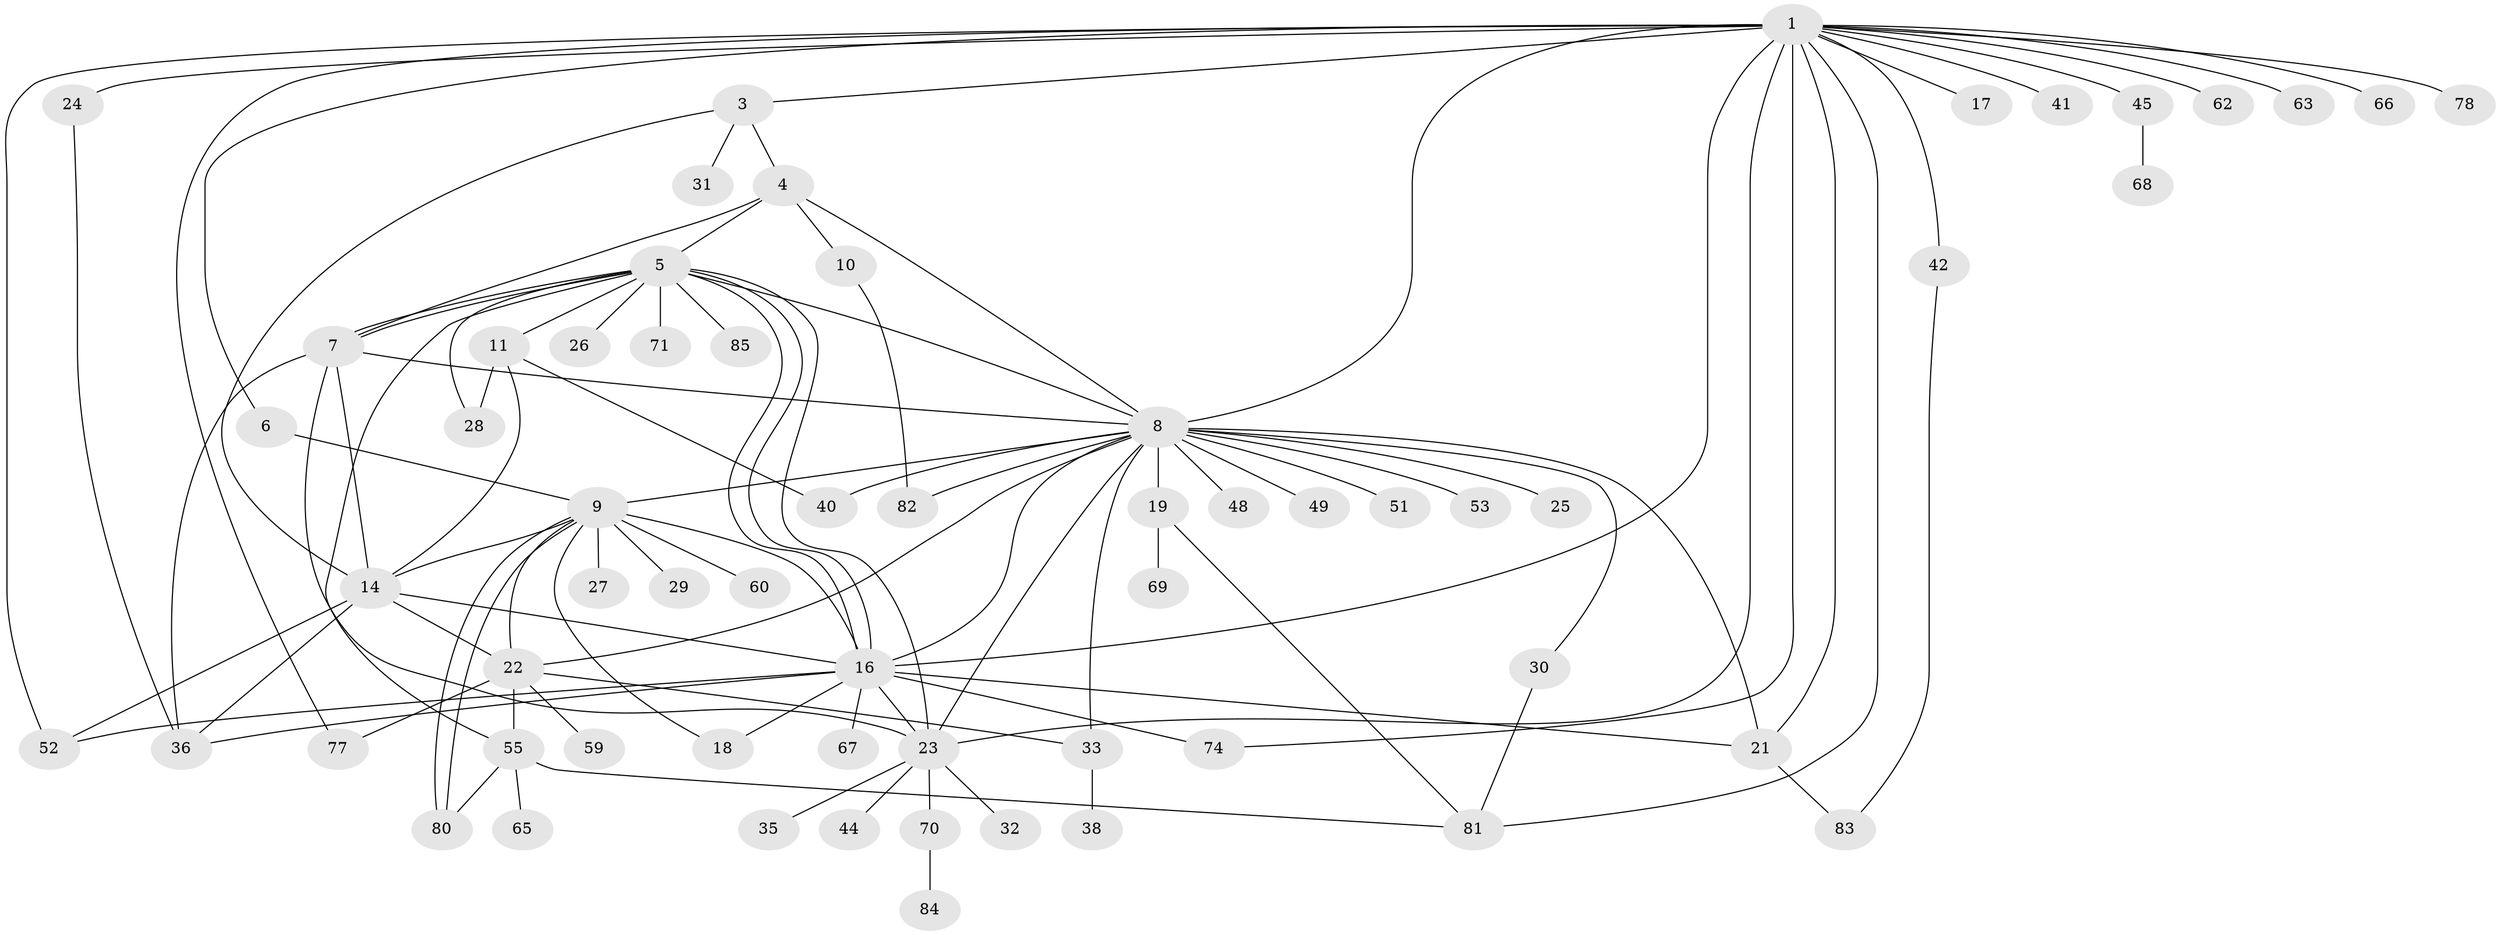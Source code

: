 // Generated by graph-tools (version 1.1) at 2025/52/02/27/25 19:52:00]
// undirected, 62 vertices, 102 edges
graph export_dot {
graph [start="1"]
  node [color=gray90,style=filled];
  1 [super="+2"];
  3 [super="+12"];
  4 [super="+58"];
  5 [super="+20"];
  6;
  7 [super="+72"];
  8 [super="+13"];
  9 [super="+50"];
  10;
  11 [super="+43"];
  14 [super="+15"];
  16 [super="+39"];
  17;
  18;
  19 [super="+64"];
  21 [super="+57"];
  22 [super="+37"];
  23 [super="+46"];
  24 [super="+34"];
  25;
  26;
  27;
  28;
  29;
  30;
  31;
  32;
  33;
  35 [super="+47"];
  36;
  38;
  40;
  41;
  42;
  44;
  45 [super="+73"];
  48 [super="+75"];
  49 [super="+61"];
  51;
  52 [super="+54"];
  53;
  55 [super="+56"];
  59;
  60;
  62;
  63;
  65;
  66;
  67;
  68;
  69;
  70 [super="+76"];
  71;
  74 [super="+79"];
  77;
  78;
  80;
  81;
  82;
  83;
  84;
  85;
  1 -- 3;
  1 -- 6;
  1 -- 8 [weight=2];
  1 -- 17;
  1 -- 23;
  1 -- 24 [weight=2];
  1 -- 41;
  1 -- 45;
  1 -- 62;
  1 -- 63;
  1 -- 77;
  1 -- 78;
  1 -- 81;
  1 -- 66;
  1 -- 42;
  1 -- 74;
  1 -- 16;
  1 -- 21;
  1 -- 52;
  3 -- 4;
  3 -- 14;
  3 -- 31;
  4 -- 5;
  4 -- 7;
  4 -- 10;
  4 -- 8;
  5 -- 7;
  5 -- 7;
  5 -- 8;
  5 -- 11;
  5 -- 16;
  5 -- 16;
  5 -- 23;
  5 -- 26;
  5 -- 28;
  5 -- 55;
  5 -- 71;
  5 -- 85;
  6 -- 9;
  7 -- 8 [weight=2];
  7 -- 23;
  7 -- 36;
  7 -- 14;
  8 -- 16;
  8 -- 19 [weight=2];
  8 -- 21;
  8 -- 23;
  8 -- 25;
  8 -- 48 [weight=2];
  8 -- 53;
  8 -- 82;
  8 -- 33;
  8 -- 9;
  8 -- 40;
  8 -- 49;
  8 -- 51;
  8 -- 22;
  8 -- 30;
  9 -- 18;
  9 -- 27;
  9 -- 29;
  9 -- 60;
  9 -- 80;
  9 -- 80;
  9 -- 14;
  9 -- 16;
  9 -- 22;
  10 -- 82;
  11 -- 28;
  11 -- 40;
  11 -- 14;
  14 -- 36;
  14 -- 16;
  14 -- 52;
  14 -- 22;
  16 -- 18;
  16 -- 23;
  16 -- 52;
  16 -- 67;
  16 -- 36;
  16 -- 21;
  16 -- 74;
  19 -- 81;
  19 -- 69;
  21 -- 83;
  22 -- 59;
  22 -- 33;
  22 -- 55;
  22 -- 77;
  23 -- 32;
  23 -- 35;
  23 -- 44;
  23 -- 70;
  24 -- 36;
  30 -- 81;
  33 -- 38;
  42 -- 83;
  45 -- 68;
  55 -- 80;
  55 -- 65;
  55 -- 81;
  70 -- 84;
}
